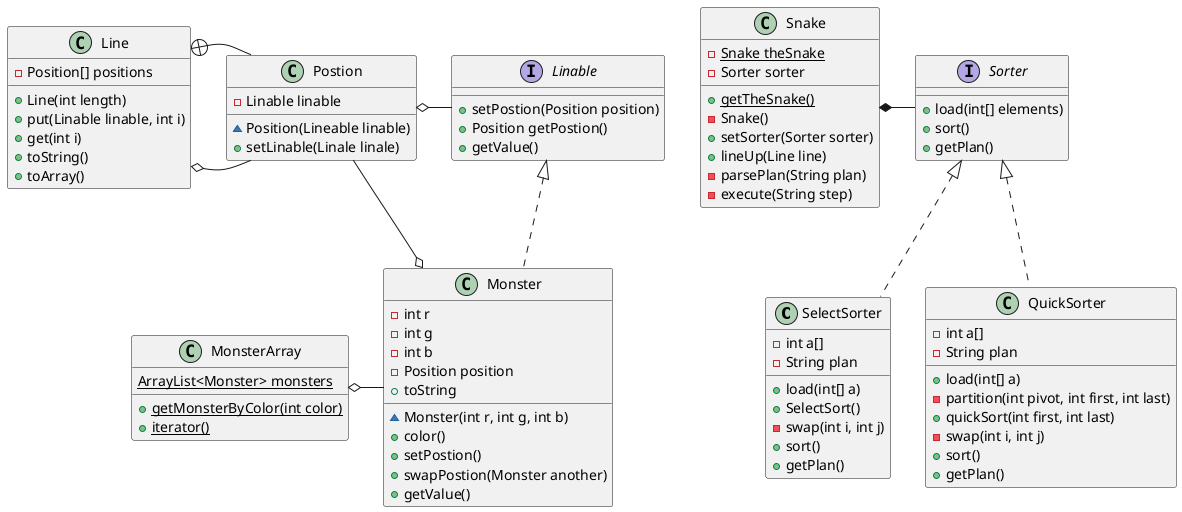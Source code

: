 @startuml
class SelectSorter{
    - int a[]
    + load(int[] a)
    + SelectSort()
    - swap(int i, int j)
    - String plan
    + sort()
    + getPlan()
}

class QuickSorter{
    - int a[]
    + load(int[] a)
    - partition(int pivot, int first, int last)
    + quickSort(int first, int last)
    - swap(int i, int j)
    - String plan
    + sort()
    + getPlan()
}

class Snake{
    {static} - Snake theSnake
    {static} + getTheSnake()
    - Snake()
    - Sorter sorter
    + setSorter(Sorter sorter)
    + lineUp(Line line)
    - parsePlan(String plan)
    - execute(String step)
}

class Monster{
    - int r
    - int g
    - int b
    - Position position
    ~ Monster(int r, int g, int b)
    + color()
    + toString
    + setPostion()
    + swapPostion(Monster another)
    + getValue()
}

class MonsterArray{
    {static} ArrayList<Monster> monsters
    {static} + getMonsterByColor(int color)
    {static} + iterator()
    
}
interface Linable{
    + setPostion(Position position)
    + Position getPostion()
    + getValue()
}
class Line{
    + Line(int length)
    - Position[] positions
    + put(Linable linable, int i)
    + get(int i)
    + toString()
    + toArray()
}

class Postion{
    - Linable linable
    ~ Position(Lineable linable)
    + setLinable(Linale linale)
}

interface Sorter{
    + load(int[] elements)
    + sort()
    + getPlan()
}

Postion o- Linable
Line o- Postion
MonsterArray o- Monster
class QuickSorter implements Sorter
class SelectSorter implements Sorter
class Monster implements Linable
Line +-- Postion
Snake *- Sorter
Monster o- Postion
@enduml
